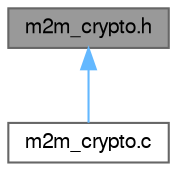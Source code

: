 digraph "m2m_crypto.h"
{
 // LATEX_PDF_SIZE
  bgcolor="transparent";
  edge [fontname=FreeSans,fontsize=10,labelfontname=FreeSans,labelfontsize=10];
  node [fontname=FreeSans,fontsize=10,shape=box,height=0.2,width=0.4];
  Node1 [label="m2m_crypto.h",height=0.2,width=0.4,color="gray40", fillcolor="grey60", style="filled", fontcolor="black",tooltip="WINC Crypto Application Interface."];
  Node1 -> Node2 [dir="back",color="steelblue1",style="solid"];
  Node2 [label="m2m_crypto.c",height=0.2,width=0.4,color="grey40", fillcolor="white", style="filled",URL="$m2m__crypto_8c.html",tooltip="WINC Crypto module."];
}

